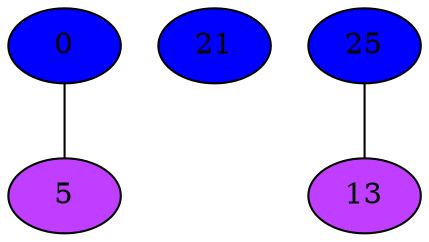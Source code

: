 strict graph {
0[label="0" style=filled fillcolor="blue1"];
0 -- 5
21[label="21" style=filled fillcolor="blue1"];
5[label="5" style=filled fillcolor="darkorchid1"];
5 -- 0
25[label="25" style=filled fillcolor="blue1"];
25 -- 13
13[label="13" style=filled fillcolor="darkorchid1"];
13 -- 25
}